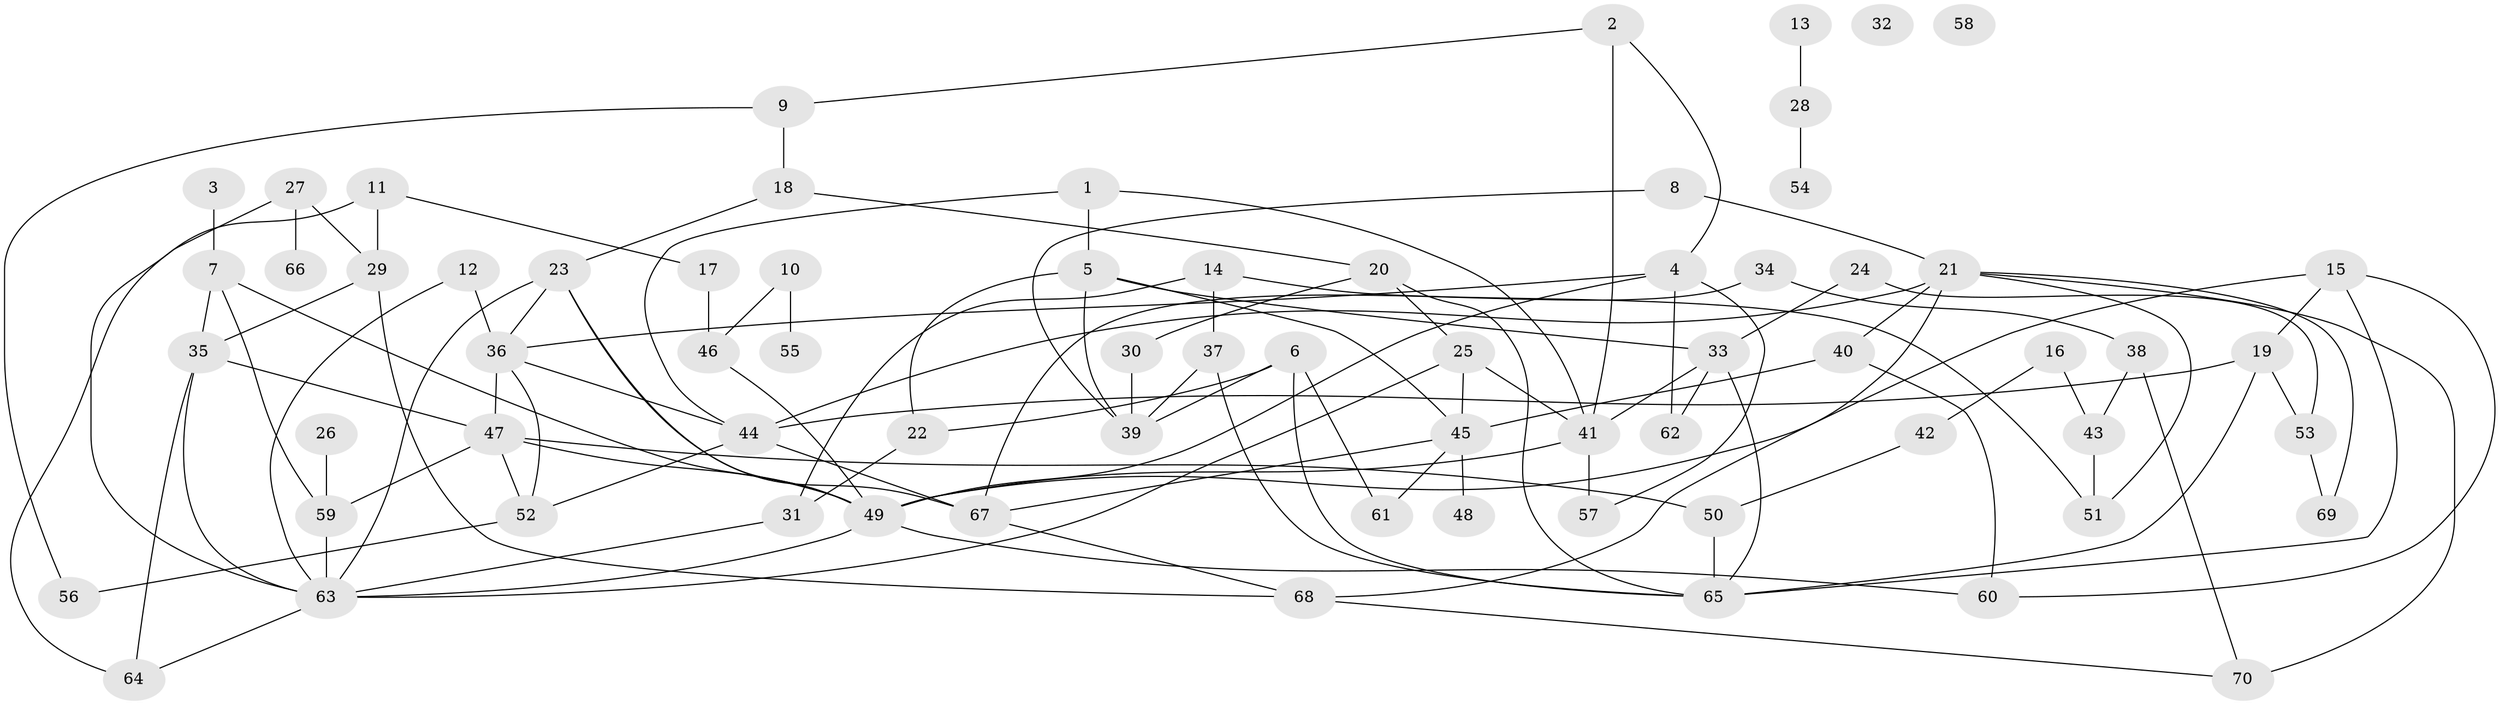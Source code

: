 // Generated by graph-tools (version 1.1) at 2025/00/03/09/25 03:00:51]
// undirected, 70 vertices, 117 edges
graph export_dot {
graph [start="1"]
  node [color=gray90,style=filled];
  1;
  2;
  3;
  4;
  5;
  6;
  7;
  8;
  9;
  10;
  11;
  12;
  13;
  14;
  15;
  16;
  17;
  18;
  19;
  20;
  21;
  22;
  23;
  24;
  25;
  26;
  27;
  28;
  29;
  30;
  31;
  32;
  33;
  34;
  35;
  36;
  37;
  38;
  39;
  40;
  41;
  42;
  43;
  44;
  45;
  46;
  47;
  48;
  49;
  50;
  51;
  52;
  53;
  54;
  55;
  56;
  57;
  58;
  59;
  60;
  61;
  62;
  63;
  64;
  65;
  66;
  67;
  68;
  69;
  70;
  1 -- 5;
  1 -- 41;
  1 -- 44;
  2 -- 4;
  2 -- 9;
  2 -- 41;
  3 -- 7;
  4 -- 36;
  4 -- 49;
  4 -- 57;
  4 -- 62;
  5 -- 22;
  5 -- 33;
  5 -- 39;
  5 -- 45;
  6 -- 22;
  6 -- 39;
  6 -- 61;
  6 -- 65;
  7 -- 35;
  7 -- 49;
  7 -- 59;
  8 -- 21;
  8 -- 39;
  9 -- 18;
  9 -- 56;
  10 -- 46;
  10 -- 55;
  11 -- 17;
  11 -- 29;
  11 -- 64;
  12 -- 36;
  12 -- 63;
  13 -- 28;
  14 -- 31;
  14 -- 37;
  14 -- 51;
  15 -- 19;
  15 -- 60;
  15 -- 65;
  15 -- 68;
  16 -- 42;
  16 -- 43;
  17 -- 46;
  18 -- 20;
  18 -- 23;
  19 -- 44;
  19 -- 53;
  19 -- 65;
  20 -- 25;
  20 -- 30;
  20 -- 65;
  21 -- 40;
  21 -- 44;
  21 -- 49;
  21 -- 51;
  21 -- 69;
  21 -- 70;
  22 -- 31;
  23 -- 36;
  23 -- 49;
  23 -- 63;
  23 -- 67;
  24 -- 33;
  24 -- 53;
  25 -- 41;
  25 -- 45;
  25 -- 63;
  26 -- 59;
  27 -- 29;
  27 -- 63;
  27 -- 66;
  28 -- 54;
  29 -- 35;
  29 -- 68;
  30 -- 39;
  31 -- 63;
  33 -- 41;
  33 -- 62;
  33 -- 65;
  34 -- 38;
  34 -- 67;
  35 -- 47;
  35 -- 63;
  35 -- 64;
  36 -- 44;
  36 -- 47;
  36 -- 52;
  37 -- 39;
  37 -- 65;
  38 -- 43;
  38 -- 70;
  40 -- 45;
  40 -- 60;
  41 -- 49;
  41 -- 57;
  42 -- 50;
  43 -- 51;
  44 -- 52;
  44 -- 67;
  45 -- 48;
  45 -- 61;
  45 -- 67;
  46 -- 49;
  47 -- 49;
  47 -- 50;
  47 -- 52;
  47 -- 59;
  49 -- 60;
  49 -- 63;
  50 -- 65;
  52 -- 56;
  53 -- 69;
  59 -- 63;
  63 -- 64;
  67 -- 68;
  68 -- 70;
}
